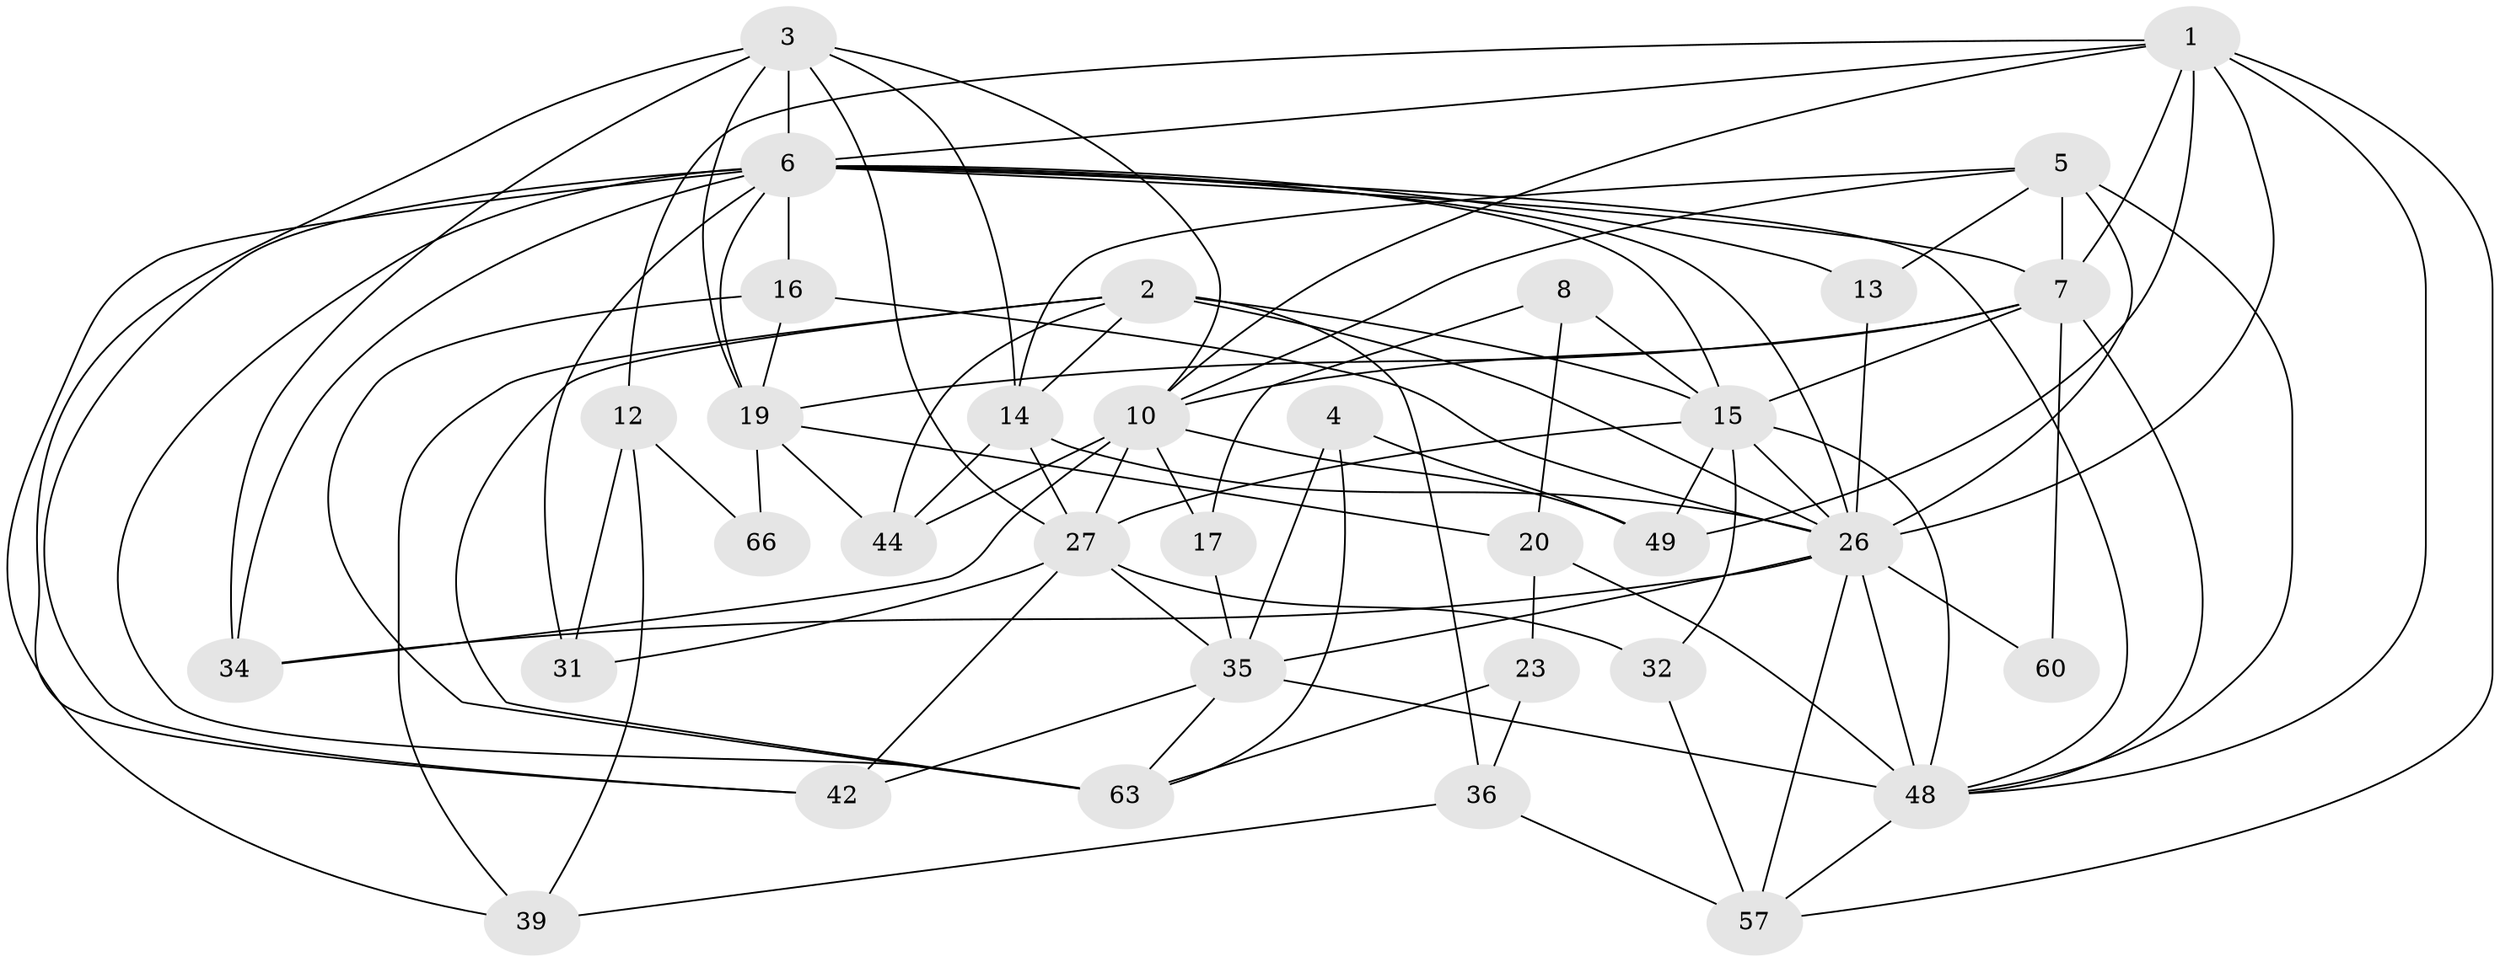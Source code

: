 // original degree distribution, {4: 0.27941176470588236, 2: 0.16176470588235295, 3: 0.22058823529411764, 5: 0.19117647058823528, 7: 0.029411764705882353, 6: 0.10294117647058823, 8: 0.014705882352941176}
// Generated by graph-tools (version 1.1) at 2025/19/03/04/25 18:19:02]
// undirected, 34 vertices, 95 edges
graph export_dot {
graph [start="1"]
  node [color=gray90,style=filled];
  1 [super="+24"];
  2 [super="+11"];
  3 [super="+9"];
  4;
  5 [super="+61+25"];
  6 [super="+54+18"];
  7 [super="+47+50"];
  8;
  10 [super="+62"];
  12;
  13;
  14 [super="+58"];
  15 [super="+40+68+56+21"];
  16 [super="+45"];
  17;
  19 [super="+41+22"];
  20 [super="+30"];
  23;
  26 [super="+33"];
  27 [super="+29"];
  31;
  32;
  34;
  35 [super="+52"];
  36 [super="+59"];
  39;
  42 [super="+65"];
  44;
  48 [super="+55+51"];
  49 [super="+67"];
  57;
  60;
  63;
  66;
  1 -- 57;
  1 -- 49;
  1 -- 48;
  1 -- 6;
  1 -- 10;
  1 -- 12;
  1 -- 7;
  1 -- 26;
  2 -- 63;
  2 -- 39;
  2 -- 44;
  2 -- 36;
  2 -- 26;
  2 -- 14;
  2 -- 15 [weight=2];
  3 -- 14;
  3 -- 34;
  3 -- 42;
  3 -- 19;
  3 -- 6;
  3 -- 10;
  3 -- 27;
  4 -- 49;
  4 -- 63;
  4 -- 35;
  5 -- 13;
  5 -- 10;
  5 -- 14;
  5 -- 48 [weight=2];
  5 -- 7;
  5 -- 26;
  6 -- 31;
  6 -- 63;
  6 -- 34;
  6 -- 42;
  6 -- 13;
  6 -- 48;
  6 -- 39;
  6 -- 7;
  6 -- 16;
  6 -- 15;
  6 -- 26;
  6 -- 19;
  7 -- 10 [weight=2];
  7 -- 48;
  7 -- 60;
  7 -- 15;
  7 -- 19;
  8 -- 20;
  8 -- 17;
  8 -- 15;
  10 -- 49;
  10 -- 34;
  10 -- 44;
  10 -- 17;
  10 -- 27;
  12 -- 39;
  12 -- 31;
  12 -- 66;
  13 -- 26;
  14 -- 44;
  14 -- 27;
  14 -- 26;
  15 -- 32;
  15 -- 48;
  15 -- 27;
  15 -- 49;
  15 -- 26 [weight=2];
  16 -- 19 [weight=2];
  16 -- 63;
  16 -- 26;
  17 -- 35;
  19 -- 66;
  19 -- 44;
  19 -- 20;
  20 -- 23;
  20 -- 48 [weight=2];
  23 -- 63;
  23 -- 36;
  26 -- 48;
  26 -- 34;
  26 -- 35;
  26 -- 57;
  26 -- 60;
  27 -- 42;
  27 -- 35;
  27 -- 32;
  27 -- 31;
  32 -- 57;
  35 -- 63;
  35 -- 42;
  35 -- 48 [weight=2];
  36 -- 57;
  36 -- 39;
  48 -- 57;
}

